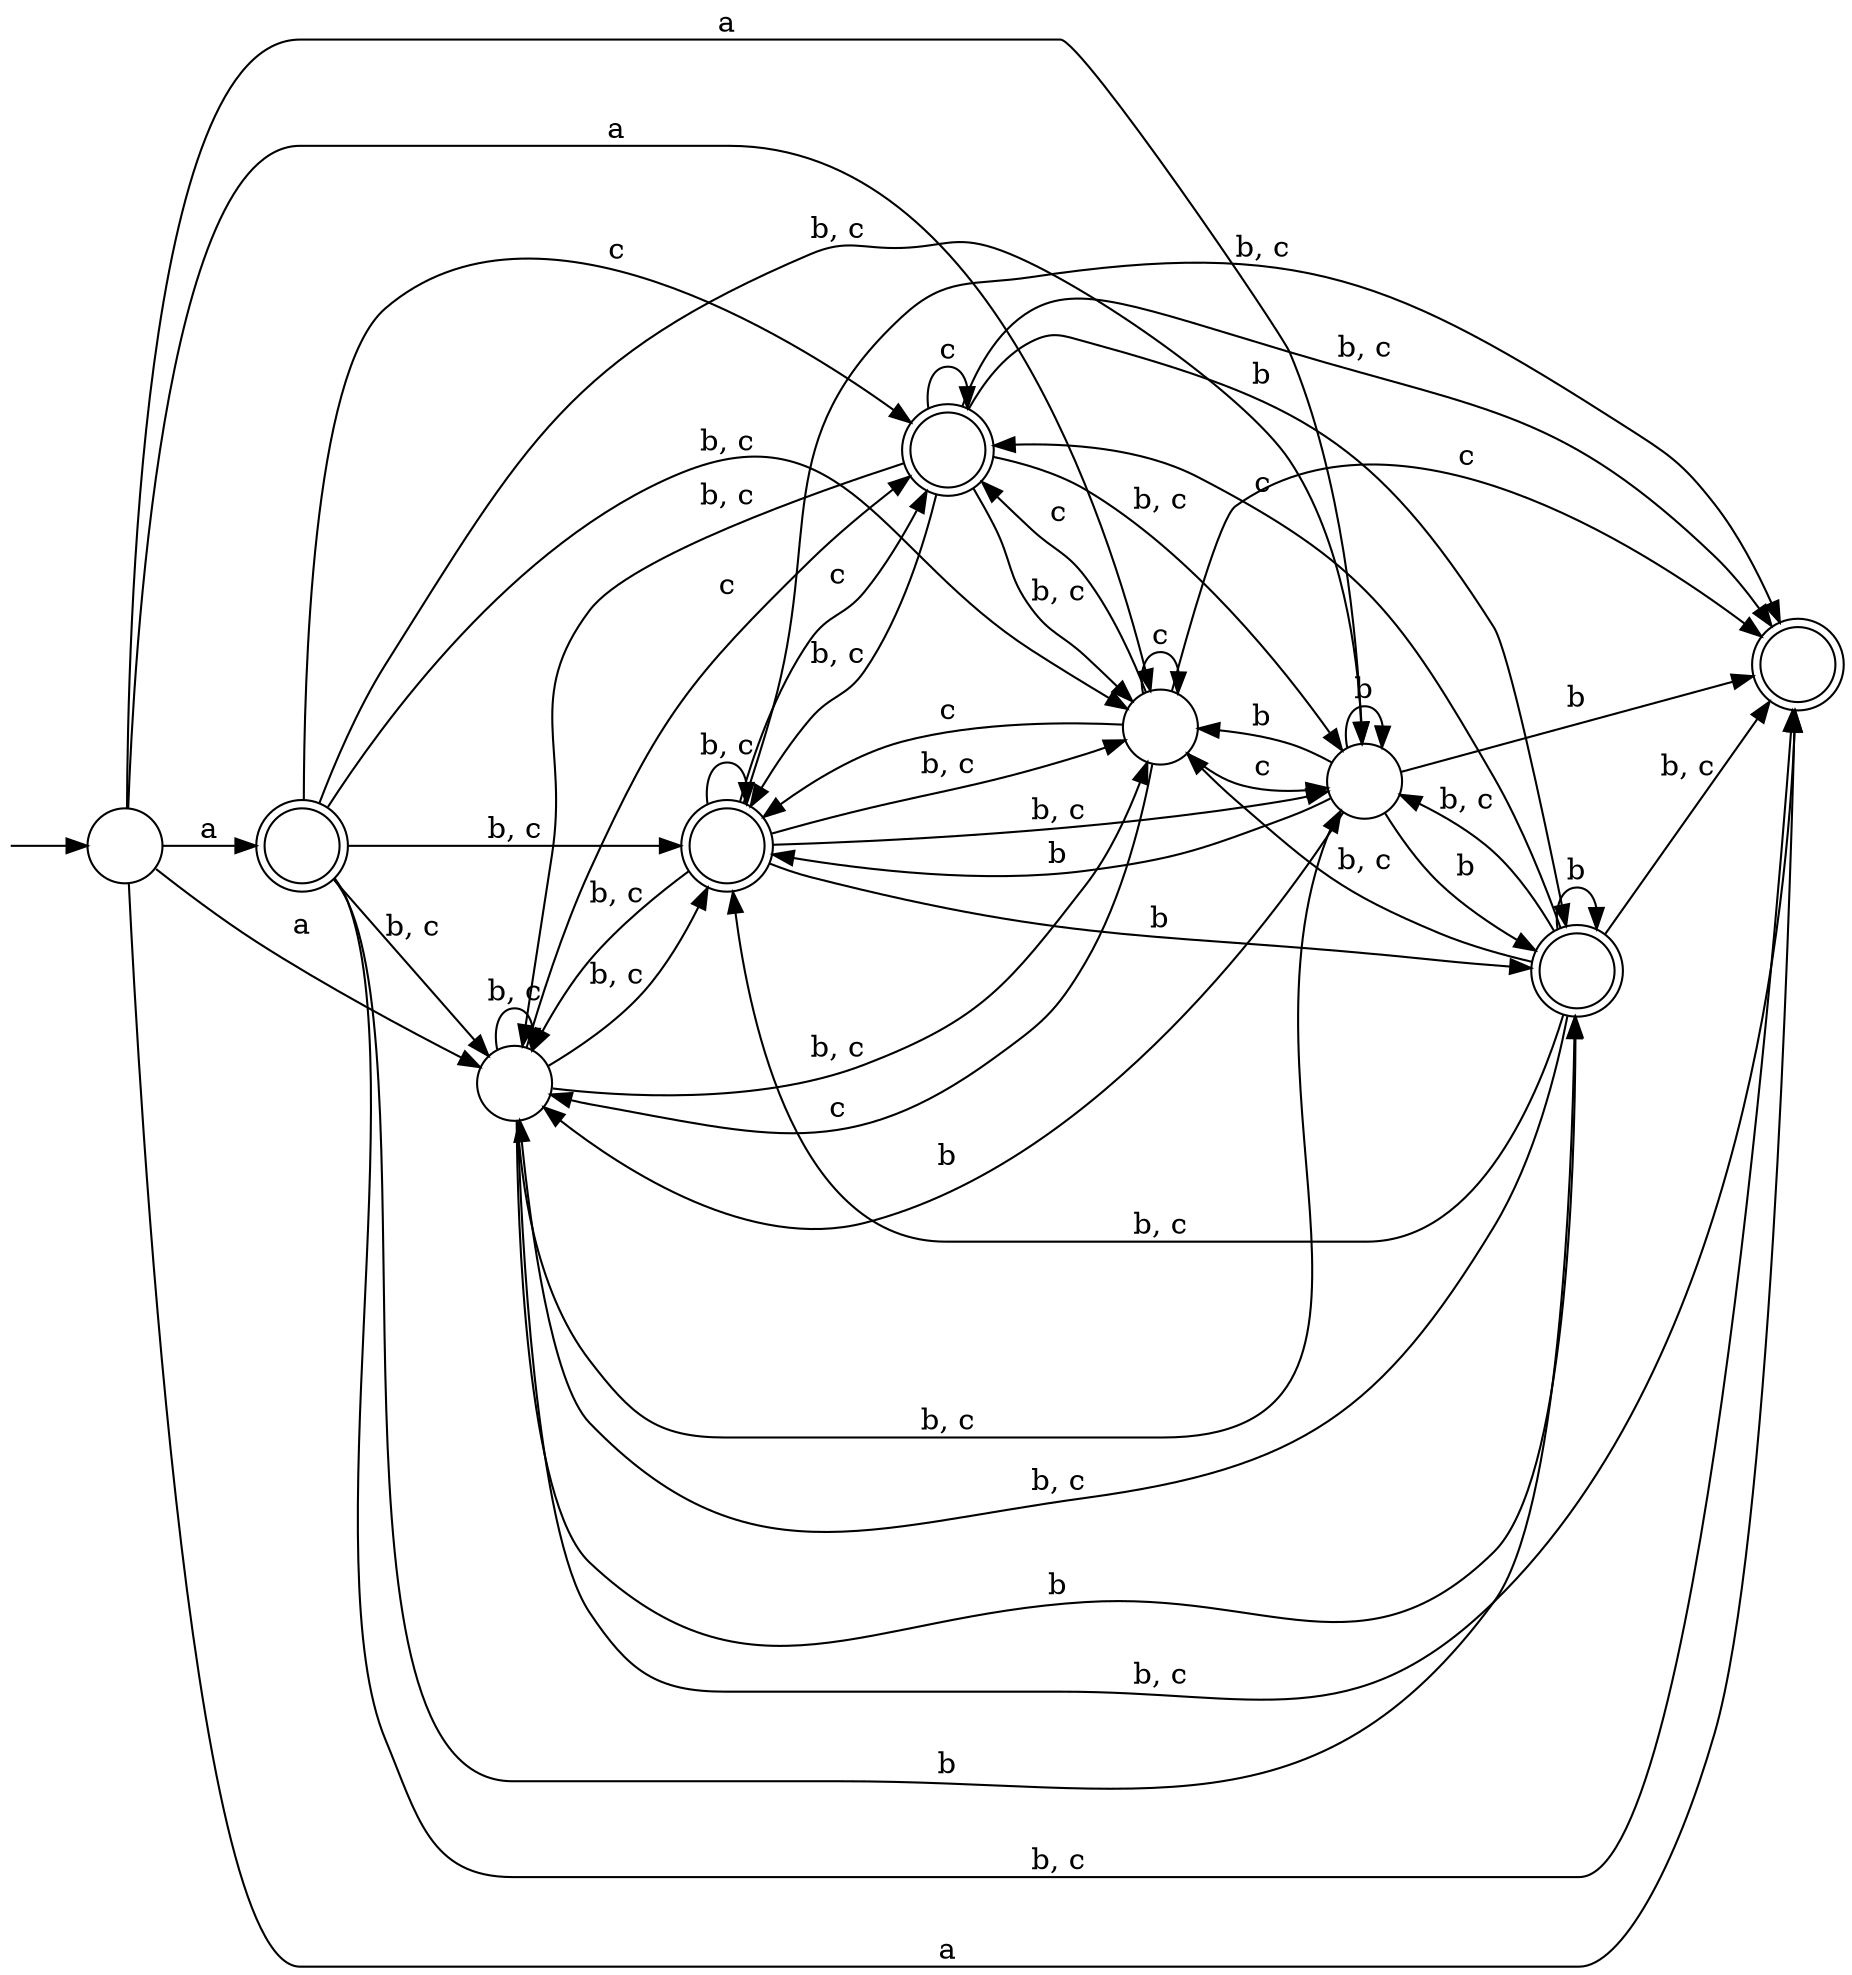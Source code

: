 digraph G {
  rankdir=LR;
  n__ [label="" shape=none width=.0];
  0 [shape=circle label=""]
  2 [shape=doublecircle label=""]
  3 [shape=doublecircle label=""]
  4 [shape=circle label=""]
  5 [shape=doublecircle label=""]
  6 [shape=circle label=""]
  7 [shape=doublecircle label=""]
  8 [shape=circle label=""]
  9 [shape=doublecircle label=""]
  n__ -> 0;
  0 -> 2 [label="a"]
  0 -> 4 [label="a"]
  0 -> 3 [label="a"]
  0 -> 6 [label="a"]
  0 -> 8 [label="a"]
  2 -> 7 [label="b"]
  2 -> 5 [label="b, c"]
  2 -> 4 [label="b, c"]
  2 -> 3 [label="b, c"]
  2 -> 6 [label="b, c"]
  2 -> 8 [label="b, c"]
  4 -> 7 [label="b"]
  4 -> 5 [label="b, c"]
  4 -> 4 [label="b, c"]
  4 -> 3 [label="b, c"]
  4 -> 6 [label="b, c"]
  4 -> 8 [label="b, c"]
  5 -> 7 [label="b"]
  5 -> 5 [label="b, c"]
  5 -> 4 [label="b, c"]
  5 -> 3 [label="b, c"]
  5 -> 6 [label="b, c"]
  5 -> 8 [label="b, c"]
  6 -> 7 [label="b"]
  6 -> 5 [label="b"]
  6 -> 4 [label="b"]
  6 -> 3 [label="b"]
  6 -> 6 [label="b"]
  6 -> 8 [label="b"]
  7 -> 7 [label="b"]
  7 -> 5 [label="b, c"]
  7 -> 4 [label="b, c"]
  7 -> 3 [label="b, c"]
  7 -> 6 [label="b, c"]
  7 -> 8 [label="b, c"]
  9 -> 7 [label="b"]
  9 -> 5 [label="b, c"]
  9 -> 4 [label="b, c"]
  9 -> 3 [label="b, c"]
  9 -> 6 [label="b, c"]
  9 -> 8 [label="b, c"]
  2 -> 9 [label="c"]
  4 -> 9 [label="c"]
  5 -> 9 [label="c"]
  7 -> 9 [label="c"]
  8 -> 9 [label="c"]
  8 -> 5 [label="c"]
  8 -> 4 [label="c"]
  8 -> 3 [label="c"]
  8 -> 6 [label="c"]
  8 -> 8 [label="c"]
  9 -> 9 [label="c"]
}
